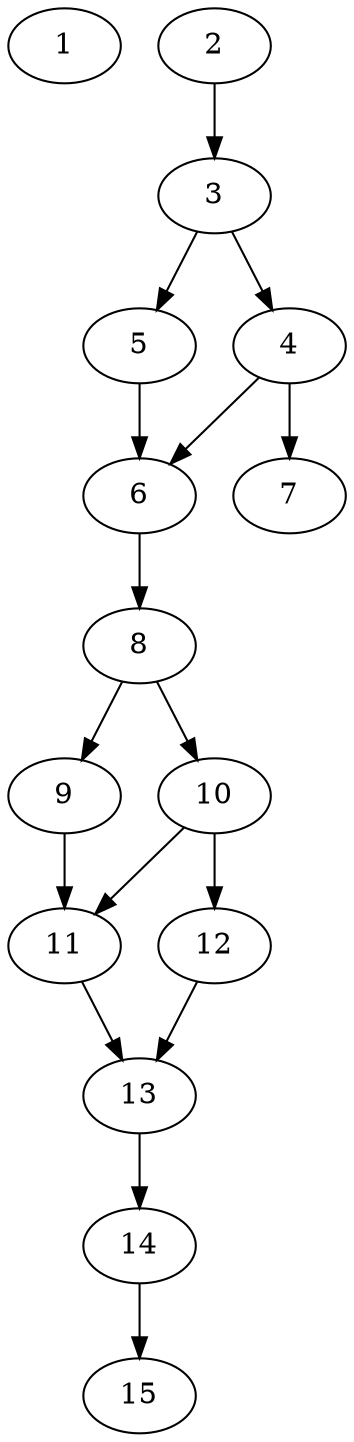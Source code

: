 // DAG automatically generated by daggen at Tue Aug  6 16:26:17 2019
// ./daggen --dot -n 15 --ccr 0.5 --fat 0.4 --regular 0.5 --density 0.6 --mindata 5242880 --maxdata 52428800 
digraph G {
  1 [size="30021632", alpha="0.01", expect_size="15010816"] 
  2 [size="41400320", alpha="0.20", expect_size="20700160"] 
  2 -> 3 [size ="20700160"]
  3 [size="31883264", alpha="0.17", expect_size="15941632"] 
  3 -> 4 [size ="15941632"]
  3 -> 5 [size ="15941632"]
  4 [size="52314112", alpha="0.09", expect_size="26157056"] 
  4 -> 6 [size ="26157056"]
  4 -> 7 [size ="26157056"]
  5 [size="73781248", alpha="0.17", expect_size="36890624"] 
  5 -> 6 [size ="36890624"]
  6 [size="85043200", alpha="0.00", expect_size="42521600"] 
  6 -> 8 [size ="42521600"]
  7 [size="43239424", alpha="0.07", expect_size="21619712"] 
  8 [size="90734592", alpha="0.03", expect_size="45367296"] 
  8 -> 9 [size ="45367296"]
  8 -> 10 [size ="45367296"]
  9 [size="60536832", alpha="0.15", expect_size="30268416"] 
  9 -> 11 [size ="30268416"]
  10 [size="52082688", alpha="0.03", expect_size="26041344"] 
  10 -> 11 [size ="26041344"]
  10 -> 12 [size ="26041344"]
  11 [size="71626752", alpha="0.06", expect_size="35813376"] 
  11 -> 13 [size ="35813376"]
  12 [size="74930176", alpha="0.20", expect_size="37465088"] 
  12 -> 13 [size ="37465088"]
  13 [size="73959424", alpha="0.08", expect_size="36979712"] 
  13 -> 14 [size ="36979712"]
  14 [size="58249216", alpha="0.03", expect_size="29124608"] 
  14 -> 15 [size ="29124608"]
  15 [size="99688448", alpha="0.06", expect_size="49844224"] 
}
